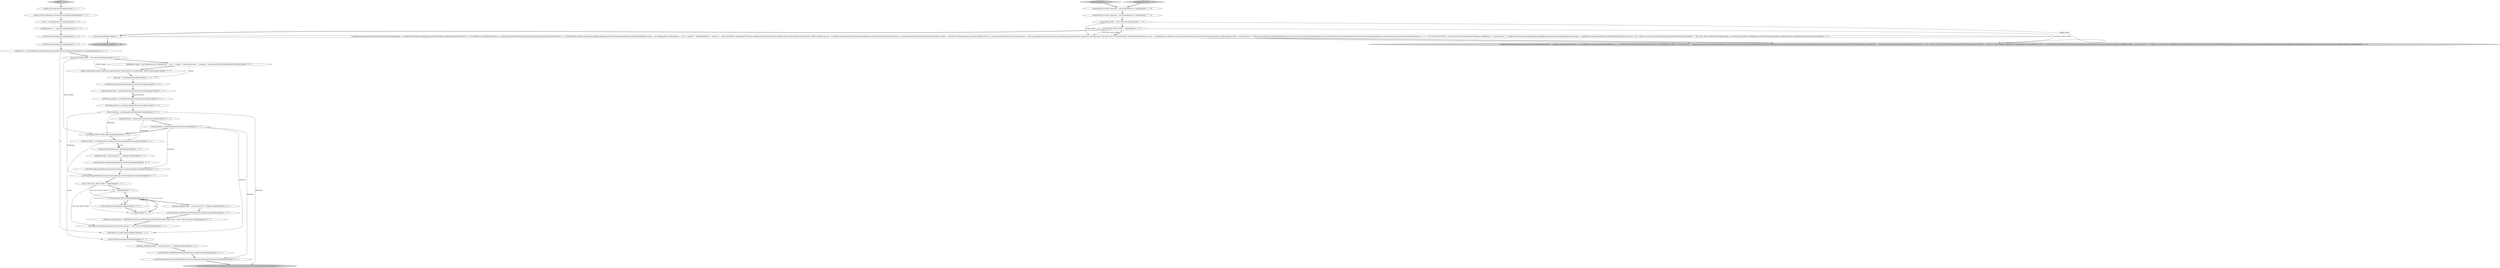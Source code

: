 digraph {
34 [style = filled, label = "JSONObject jsonObject = JSONObject.fromObject(responseContent)@@@16@@@['0', '0', '1']", fillcolor = white, shape = ellipse image = "AAA0AAABBB3BBB"];
10 [style = filled, label = "j.jenkins.setCrumbIssuer(null)@@@3@@@['0', '0', '1']", fillcolor = white, shape = ellipse image = "AAA0AAABBB3BBB"];
28 [style = filled, label = "assertEquals(200,configWithStats.getWebResponse().getStatusCode())@@@35@@@['0', '0', '1']", fillcolor = white, shape = ellipse image = "AAA0AAABBB3BBB"];
2 [style = filled, label = "rr.addStep(new Statement(){@Override public void evaluate(){JenkinsRule j = rr.jj.jenkins.setCrumbIssuer(null)j.jenkins.setSecurityRealm(j.createDummySecurityRealm())User u = User.getById(\"foo\",true)ApiTokenProperty t = u.getProperty()assertNotNull(t.getTokenStore())assertNotNull(t.getTokenStats())WebClient wc = j.createWebClient().withBasicCredentials(u.getId())wc.getOptions().setThrowExceptionOnFailingStatusCode(false)WebRequest request = new WebRequest(new URL(j.getURL() + \"user/\" + u.getId() + \"/descriptorByName/\" + .getName() + \"/generateNewToken\"),HttpMethod.POST)request.setRequestParameters(Collections.singletonList(new NameValuePair(\"newTokenName\",TOKEN_NAME)))Page page = wc.getPage(request)assertEquals(200,page.getWebResponse().getStatusCode())String responseContent = page.getWebResponse().getContentAsString()JSONObject jsonObject = JSONObject.fromObject(responseContent)JSONObject jsonData = jsonObject.getJSONObject(\"data\")String tokenName = jsonData.getString(\"tokenName\")tokenValue.set(jsonData.getString(\"tokenValue\"))tokenUuid.set(jsonData.getString(\"tokenUuid\"))assertEquals(TOKEN_NAME,tokenName)WebClient restWc = j.createWebClient().withBasicCredentials(u.getId(),tokenValue.get())checkUserIsConnected(restWc,u.getId())HtmlPage config = wc.goTo(u.getUrl() + \"/configure\")assertEquals(200,config.getWebResponse().getStatusCode())assertThat(config.getWebResponse().getContentAsString(),containsString(tokenUuid.get()))assertThat(config.getWebResponse().getContentAsString(),containsString(tokenName))for (int i = 1 i < NUM_CALL_WITH_TOKEN i++){restWc.goToXml(\"whoAmI/api/xml\")}HtmlPage configWithStats = wc.goTo(u.getUrl() + \"/configure\")assertEquals(200,configWithStats.getWebResponse().getStatusCode())HtmlSpan useCounterSpan = configWithStats.getDocumentElement().getOneHtmlElementByAttribute(\"span\",\"class\",\"token-use-counter\")assertThat(useCounterSpan.getTextContent(),containsString(\"\" + NUM_CALL_WITH_TOKEN))File apiTokenStatsFile = new File(u.getUserFolder(),\"apiTokenStats.xml\")assertTrue(\"apiTokenStats.xml file should exist\",apiTokenStatsFile.exists())}})@@@7@@@['1', '0', '0']", fillcolor = white, shape = ellipse image = "AAA0AAABBB1BBB"];
0 [style = filled, label = "int NUM_CALL_WITH_TOKEN = 5@@@6@@@['1', '1', '0']", fillcolor = white, shape = ellipse image = "AAA0AAABBB1BBB"];
21 [style = filled, label = "HtmlPage configWithStats = wc.goTo(u.getUrl() + \"/configure\")@@@34@@@['0', '0', '1']", fillcolor = white, shape = ellipse image = "AAA0AAABBB3BBB"];
9 [style = filled, label = "sessions.then(null)@@@7@@@['0', '1', '0']", fillcolor = white, shape = ellipse image = "AAA0AAABBB2BBB"];
31 [style = filled, label = "String tokenName = jsonData.getString(\"tokenName\")@@@18@@@['0', '0', '1']", fillcolor = white, shape = ellipse image = "AAA0AAABBB3BBB"];
44 [style = filled, label = "request.setRequestParameters(Collections.singletonList(new NameValuePair(\"newTokenName\",TOKEN_NAME)))@@@12@@@['0', '0', '1']", fillcolor = white, shape = ellipse image = "AAA0AAABBB3BBB"];
24 [style = filled, label = "final int NUM_CALL_WITH_TOKEN = 5@@@28@@@['0', '0', '1']", fillcolor = white, shape = ellipse image = "AAA0AAABBB3BBB"];
13 [style = filled, label = "HtmlSpan useCounterSpan = configWithStats.getDocumentElement().getOneHtmlElementByAttribute(\"span\",\"class\",\"token-use-counter\")@@@36@@@['0', '0', '1']", fillcolor = white, shape = ellipse image = "AAA0AAABBB3BBB"];
22 [style = filled, label = "HtmlPage configWithoutToken = wc.goTo(u.getUrl() + \"/configure\")@@@40@@@['0', '0', '1']", fillcolor = white, shape = ellipse image = "AAA0AAABBB3BBB"];
27 [style = filled, label = "int i = 1@@@29@@@['0', '0', '1']", fillcolor = white, shape = ellipse image = "AAA0AAABBB3BBB"];
6 [style = filled, label = "roundtripWithRestart['1', '0', '0']", fillcolor = lightgray, shape = diamond image = "AAA0AAABBB1BBB"];
48 [style = filled, label = "j.jenkins.setSecurityRealm(j.createDummySecurityRealm())@@@4@@@['0', '0', '1']", fillcolor = white, shape = ellipse image = "AAA0AAABBB3BBB"];
7 [style = filled, label = "sessions.then(null)@@@46@@@['0', '1', '0']", fillcolor = lightgray, shape = ellipse image = "AAA0AAABBB2BBB"];
47 [style = filled, label = "String tokenValue = jsonData.getString(\"tokenValue\")@@@19@@@['0', '0', '1']", fillcolor = white, shape = ellipse image = "AAA0AAABBB3BBB"];
38 [style = filled, label = "User u = User.getById(\"foo\",true)@@@5@@@['0', '0', '1']", fillcolor = white, shape = ellipse image = "AAA0AAABBB3BBB"];
35 [style = filled, label = "assertThat(config.getWebResponse().getContentAsString(),containsString(tokenUuid))@@@26@@@['0', '0', '1']", fillcolor = white, shape = ellipse image = "AAA0AAABBB3BBB"];
45 [style = filled, label = "String responseContent = page.getWebResponse().getContentAsString()@@@15@@@['0', '0', '1']", fillcolor = white, shape = ellipse image = "AAA0AAABBB3BBB"];
8 [style = filled, label = "roundtripWithRestart['0', '1', '0']", fillcolor = lightgray, shape = diamond image = "AAA0AAABBB2BBB"];
4 [style = filled, label = "AtomicReference<String> tokenValue = new AtomicReference<>()@@@3@@@['1', '1', '0']", fillcolor = white, shape = ellipse image = "AAA0AAABBB1BBB"];
11 [style = filled, label = "String tokenUuid = jsonData.getString(\"tokenUuid\")@@@20@@@['0', '0', '1']", fillcolor = white, shape = ellipse image = "AAA0AAABBB3BBB"];
23 [style = filled, label = "assertEquals(200,page.getWebResponse().getStatusCode())@@@14@@@['0', '0', '1']", fillcolor = white, shape = ellipse image = "AAA0AAABBB3BBB"];
3 [style = filled, label = "AtomicReference<String> tokenUuid = new AtomicReference<>()@@@4@@@['1', '1', '0']", fillcolor = white, shape = ellipse image = "AAA0AAABBB1BBB"];
26 [style = filled, label = "WebClient wc = j.createWebClient().withBasicCredentials(u.getId()).withThrowExceptionOnFailingStatusCode(false)@@@9@@@['0', '0', '1']", fillcolor = white, shape = ellipse image = "AAA0AAABBB3BBB"];
40 [style = filled, label = "Page page = wc.getPage(request)@@@13@@@['0', '0', '1']", fillcolor = white, shape = ellipse image = "AAA0AAABBB3BBB"];
33 [style = filled, label = "assertThat(configWithoutToken.getWebResponse().getContentAsString(),not(containsString(tokenName)))@@@43@@@['0', '0', '1']", fillcolor = lightgray, shape = ellipse image = "AAA0AAABBB3BBB"];
20 [style = filled, label = "i < NUM_CALL_WITH_TOKEN@@@30@@@['0', '0', '1']", fillcolor = white, shape = diamond image = "AAA0AAABBB3BBB"];
5 [style = filled, label = "rr.addStep(new Statement(){@Override public void evaluate(){JenkinsRule j = rr.jj.jenkins.setCrumbIssuer(null)User u = User.getById(\"foo\",false)assertNotNull(u)WebClient wc = j.createWebClient().login(u.getId())checkUserIsConnected(wc,u.getId())HtmlPage config = wc.goTo(u.getUrl() + \"/configure\")assertEquals(200,config.getWebResponse().getStatusCode())assertThat(config.getWebResponse().getContentAsString(),containsString(tokenUuid.get()))assertThat(config.getWebResponse().getContentAsString(),containsString(TOKEN_NAME))HtmlSpan useCounterSpan = config.getDocumentElement().getOneHtmlElementByAttribute(\"span\",\"class\",\"token-use-counter\")assertThat(useCounterSpan.getTextContent(),containsString(\"\" + NUM_CALL_WITH_TOKEN))revokeToken(wc,u.getId(),tokenUuid.get())WebClient restWc = j.createWebClient().withBasicCredentials(u.getId(),tokenValue.get())checkUserIsNotConnected(restWc)HtmlPage configWithoutToken = wc.goTo(u.getUrl() + \"/configure\")assertEquals(200,configWithoutToken.getWebResponse().getStatusCode())assertThat(configWithoutToken.getWebResponse().getContentAsString(),not(containsString(tokenUuid.get())))assertThat(configWithoutToken.getWebResponse().getContentAsString(),not(containsString(TOKEN_NAME)))}})@@@49@@@['1', '0', '0']", fillcolor = lightgray, shape = ellipse image = "AAA0AAABBB1BBB"];
41 [style = filled, label = "HtmlPage config = wc.goTo(u.getUrl() + \"/configure\")@@@24@@@['0', '0', '1']", fillcolor = white, shape = ellipse image = "AAA0AAABBB3BBB"];
16 [style = filled, label = "i++@@@31@@@['0', '0', '1']", fillcolor = white, shape = ellipse image = "AAA0AAABBB3BBB"];
46 [style = filled, label = "assertThat(configWithoutToken.getWebResponse().getContentAsString(),not(containsString(tokenUuid)))@@@42@@@['0', '0', '1']", fillcolor = white, shape = ellipse image = "AAA0AAABBB3BBB"];
42 [style = filled, label = "assertEquals(TOKEN_NAME,tokenName)@@@21@@@['0', '0', '1']", fillcolor = white, shape = ellipse image = "AAA0AAABBB3BBB"];
18 [style = filled, label = "JSONObject jsonData = jsonObject.getJSONObject(\"data\")@@@17@@@['0', '0', '1']", fillcolor = white, shape = ellipse image = "AAA0AAABBB3BBB"];
29 [style = filled, label = "roundtrip['0', '0', '1']", fillcolor = lightgray, shape = diamond image = "AAA0AAABBB3BBB"];
19 [style = filled, label = "WebRequest request = new WebRequest(new URL(j.getURL() + \"user/\" + u.getId() + \"/descriptorByName/\" + .getName() + \"/generateNewToken\"),HttpMethod.POST)@@@11@@@['0', '0', '1']", fillcolor = white, shape = ellipse image = "AAA0AAABBB3BBB"];
30 [style = filled, label = "assertThat(config.getWebResponse().getContentAsString(),containsString(tokenName))@@@27@@@['0', '0', '1']", fillcolor = white, shape = ellipse image = "AAA0AAABBB3BBB"];
32 [style = filled, label = "revokeToken(wc,u.getId(),tokenUuid)@@@38@@@['0', '0', '1']", fillcolor = white, shape = ellipse image = "AAA0AAABBB3BBB"];
17 [style = filled, label = "WebClient restWc = j.createWebClient().withBasicCredentials(u.getId(),tokenValue)@@@22@@@['0', '0', '1']", fillcolor = white, shape = ellipse image = "AAA0AAABBB3BBB"];
39 [style = filled, label = "assertNotNull(t.getTokenStore())@@@7@@@['0', '0', '1']", fillcolor = white, shape = ellipse image = "AAA0AAABBB3BBB"];
36 [style = filled, label = "checkUserIsConnected(restWc,u.getId())@@@23@@@['0', '0', '1']", fillcolor = white, shape = ellipse image = "AAA0AAABBB3BBB"];
1 [style = filled, label = "String TOKEN_NAME = \"New Token Name\"@@@5@@@['1', '1', '0']", fillcolor = white, shape = ellipse image = "AAA0AAABBB1BBB"];
37 [style = filled, label = "assertEquals(200,configWithoutToken.getWebResponse().getStatusCode())@@@41@@@['0', '0', '1']", fillcolor = white, shape = ellipse image = "AAA0AAABBB3BBB"];
50 [style = filled, label = "assertThat(useCounterSpan.getTextContent(),containsString(\"\" + NUM_CALL_WITH_TOKEN))@@@37@@@['0', '0', '1']", fillcolor = white, shape = ellipse image = "AAA0AAABBB3BBB"];
12 [style = filled, label = "ApiTokenProperty t = u.getProperty()@@@6@@@['0', '0', '1']", fillcolor = white, shape = ellipse image = "AAA0AAABBB3BBB"];
25 [style = filled, label = "restWc.goToXml(\"whoAmI/api/xml\")@@@32@@@['0', '0', '1']", fillcolor = white, shape = ellipse image = "AAA0AAABBB3BBB"];
15 [style = filled, label = "final String TOKEN_NAME = \"New Token Name\"@@@10@@@['0', '0', '1']", fillcolor = white, shape = ellipse image = "AAA0AAABBB3BBB"];
49 [style = filled, label = "assertNotNull(t.getTokenStats())@@@8@@@['0', '0', '1']", fillcolor = white, shape = ellipse image = "AAA0AAABBB3BBB"];
43 [style = filled, label = "assertEquals(200,config.getWebResponse().getStatusCode())@@@25@@@['0', '0', '1']", fillcolor = white, shape = ellipse image = "AAA0AAABBB3BBB"];
14 [style = filled, label = "checkUserIsNotConnected(restWc)@@@39@@@['0', '0', '1']", fillcolor = white, shape = ellipse image = "AAA0AAABBB3BBB"];
28->13 [style = bold, label=""];
20->25 [style = dotted, label="true"];
34->18 [style = bold, label=""];
1->2 [style = solid, label="TOKEN_NAME"];
12->39 [style = bold, label=""];
44->40 [style = bold, label=""];
50->32 [style = bold, label=""];
0->2 [style = solid, label="NUM_CALL_WITH_TOKEN"];
45->34 [style = solid, label="responseContent"];
39->49 [style = bold, label=""];
31->30 [style = solid, label="tokenName"];
6->4 [style = bold, label=""];
17->36 [style = solid, label="restWc"];
8->4 [style = bold, label=""];
23->45 [style = bold, label=""];
35->30 [style = bold, label=""];
40->23 [style = bold, label=""];
2->5 [style = bold, label=""];
19->40 [style = solid, label="request"];
11->35 [style = solid, label="tokenUuid"];
41->43 [style = bold, label=""];
31->47 [style = bold, label=""];
0->9 [style = bold, label=""];
32->14 [style = bold, label=""];
19->44 [style = bold, label=""];
31->33 [style = solid, label="tokenName"];
15->19 [style = bold, label=""];
31->42 [style = solid, label="tokenName"];
11->32 [style = solid, label="tokenUuid"];
11->46 [style = solid, label="tokenUuid"];
2->5 [style = solid, label="j"];
20->16 [style = dotted, label="true"];
13->50 [style = bold, label=""];
27->20 [style = bold, label=""];
45->34 [style = bold, label=""];
38->12 [style = bold, label=""];
46->33 [style = bold, label=""];
3->1 [style = bold, label=""];
49->26 [style = bold, label=""];
20->25 [style = bold, label=""];
36->41 [style = bold, label=""];
43->35 [style = bold, label=""];
20->21 [style = bold, label=""];
24->20 [style = solid, label="NUM_CALL_WITH_TOKEN"];
10->48 [style = bold, label=""];
26->15 [style = bold, label=""];
17->36 [style = bold, label=""];
25->16 [style = bold, label=""];
15->44 [style = solid, label="TOKEN_NAME"];
24->50 [style = solid, label="NUM_CALL_WITH_TOKEN"];
11->42 [style = bold, label=""];
42->17 [style = bold, label=""];
26->32 [style = solid, label="wc"];
0->5 [style = solid, label="NUM_CALL_WITH_TOKEN"];
27->20 [style = solid, label="i"];
29->10 [style = bold, label=""];
1->5 [style = solid, label="TOKEN_NAME"];
16->20 [style = bold, label=""];
18->31 [style = bold, label=""];
47->17 [style = solid, label="tokenValue"];
17->14 [style = solid, label="restWc"];
27->16 [style = solid, label="i"];
16->20 [style = solid, label="i"];
24->27 [style = bold, label=""];
37->46 [style = bold, label=""];
0->2 [style = bold, label=""];
48->38 [style = bold, label=""];
4->3 [style = bold, label=""];
15->42 [style = solid, label="TOKEN_NAME"];
30->24 [style = bold, label=""];
47->11 [style = bold, label=""];
21->28 [style = bold, label=""];
22->37 [style = bold, label=""];
1->0 [style = bold, label=""];
14->22 [style = bold, label=""];
9->7 [style = bold, label=""];
}
